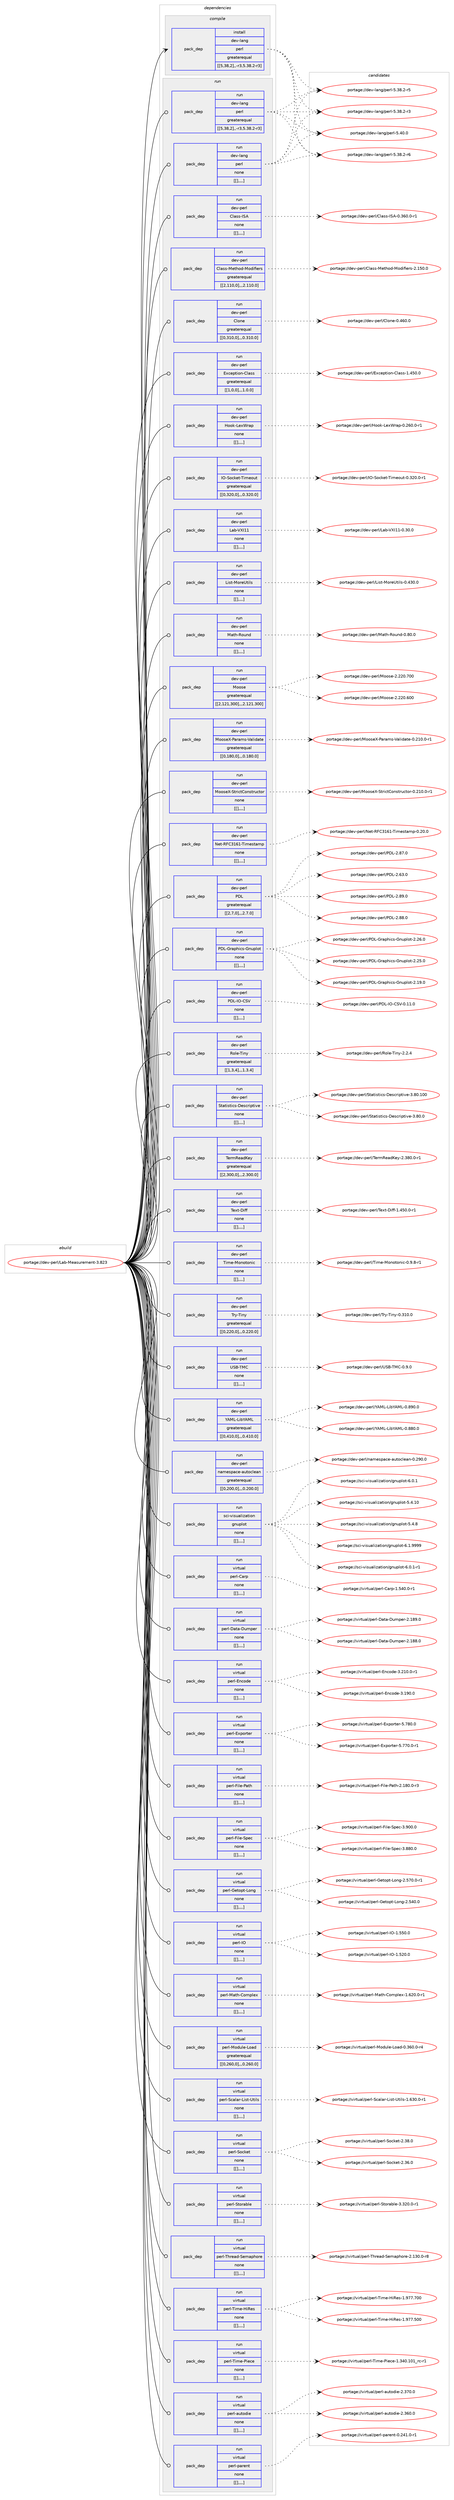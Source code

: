 digraph prolog {

# *************
# Graph options
# *************

newrank=true;
concentrate=true;
compound=true;
graph [rankdir=LR,fontname=Helvetica,fontsize=10,ranksep=1.5];#, ranksep=2.5, nodesep=0.2];
edge  [arrowhead=vee];
node  [fontname=Helvetica,fontsize=10];

# **********
# The ebuild
# **********

subgraph cluster_leftcol {
color=gray;
label=<<i>ebuild</i>>;
id [label="portage://dev-perl/Lab-Measurement-3.823", color=red, width=4, href="../dev-perl/Lab-Measurement-3.823.svg"];
}

# ****************
# The dependencies
# ****************

subgraph cluster_midcol {
color=gray;
label=<<i>dependencies</i>>;
subgraph cluster_compile {
fillcolor="#eeeeee";
style=filled;
label=<<i>compile</i>>;
subgraph pack101317 {
dependency132931 [label=<<TABLE BORDER="0" CELLBORDER="1" CELLSPACING="0" CELLPADDING="4" WIDTH="220"><TR><TD ROWSPAN="6" CELLPADDING="30">pack_dep</TD></TR><TR><TD WIDTH="110">install</TD></TR><TR><TD>dev-lang</TD></TR><TR><TD>perl</TD></TR><TR><TD>greaterequal</TD></TR><TR><TD>[[5,38,2],,-r3,5.38.2-r3]</TD></TR></TABLE>>, shape=none, color=blue];
}
id:e -> dependency132931:w [weight=20,style="solid",arrowhead="vee"];
}
subgraph cluster_compileandrun {
fillcolor="#eeeeee";
style=filled;
label=<<i>compile and run</i>>;
}
subgraph cluster_run {
fillcolor="#eeeeee";
style=filled;
label=<<i>run</i>>;
subgraph pack101318 {
dependency132932 [label=<<TABLE BORDER="0" CELLBORDER="1" CELLSPACING="0" CELLPADDING="4" WIDTH="220"><TR><TD ROWSPAN="6" CELLPADDING="30">pack_dep</TD></TR><TR><TD WIDTH="110">run</TD></TR><TR><TD>dev-lang</TD></TR><TR><TD>perl</TD></TR><TR><TD>greaterequal</TD></TR><TR><TD>[[5,38,2],,-r3,5.38.2-r3]</TD></TR></TABLE>>, shape=none, color=blue];
}
id:e -> dependency132932:w [weight=20,style="solid",arrowhead="odot"];
subgraph pack101319 {
dependency132933 [label=<<TABLE BORDER="0" CELLBORDER="1" CELLSPACING="0" CELLPADDING="4" WIDTH="220"><TR><TD ROWSPAN="6" CELLPADDING="30">pack_dep</TD></TR><TR><TD WIDTH="110">run</TD></TR><TR><TD>dev-lang</TD></TR><TR><TD>perl</TD></TR><TR><TD>none</TD></TR><TR><TD>[[],,,,]</TD></TR></TABLE>>, shape=none, color=blue];
}
id:e -> dependency132933:w [weight=20,style="solid",arrowhead="odot"];
subgraph pack101320 {
dependency132934 [label=<<TABLE BORDER="0" CELLBORDER="1" CELLSPACING="0" CELLPADDING="4" WIDTH="220"><TR><TD ROWSPAN="6" CELLPADDING="30">pack_dep</TD></TR><TR><TD WIDTH="110">run</TD></TR><TR><TD>dev-perl</TD></TR><TR><TD>Class-ISA</TD></TR><TR><TD>none</TD></TR><TR><TD>[[],,,,]</TD></TR></TABLE>>, shape=none, color=blue];
}
id:e -> dependency132934:w [weight=20,style="solid",arrowhead="odot"];
subgraph pack101321 {
dependency132935 [label=<<TABLE BORDER="0" CELLBORDER="1" CELLSPACING="0" CELLPADDING="4" WIDTH="220"><TR><TD ROWSPAN="6" CELLPADDING="30">pack_dep</TD></TR><TR><TD WIDTH="110">run</TD></TR><TR><TD>dev-perl</TD></TR><TR><TD>Class-Method-Modifiers</TD></TR><TR><TD>greaterequal</TD></TR><TR><TD>[[2,110,0],,,2.110.0]</TD></TR></TABLE>>, shape=none, color=blue];
}
id:e -> dependency132935:w [weight=20,style="solid",arrowhead="odot"];
subgraph pack101322 {
dependency132936 [label=<<TABLE BORDER="0" CELLBORDER="1" CELLSPACING="0" CELLPADDING="4" WIDTH="220"><TR><TD ROWSPAN="6" CELLPADDING="30">pack_dep</TD></TR><TR><TD WIDTH="110">run</TD></TR><TR><TD>dev-perl</TD></TR><TR><TD>Clone</TD></TR><TR><TD>greaterequal</TD></TR><TR><TD>[[0,310,0],,,0.310.0]</TD></TR></TABLE>>, shape=none, color=blue];
}
id:e -> dependency132936:w [weight=20,style="solid",arrowhead="odot"];
subgraph pack101323 {
dependency132937 [label=<<TABLE BORDER="0" CELLBORDER="1" CELLSPACING="0" CELLPADDING="4" WIDTH="220"><TR><TD ROWSPAN="6" CELLPADDING="30">pack_dep</TD></TR><TR><TD WIDTH="110">run</TD></TR><TR><TD>dev-perl</TD></TR><TR><TD>Exception-Class</TD></TR><TR><TD>greaterequal</TD></TR><TR><TD>[[1,0,0],,,1.0.0]</TD></TR></TABLE>>, shape=none, color=blue];
}
id:e -> dependency132937:w [weight=20,style="solid",arrowhead="odot"];
subgraph pack101324 {
dependency132938 [label=<<TABLE BORDER="0" CELLBORDER="1" CELLSPACING="0" CELLPADDING="4" WIDTH="220"><TR><TD ROWSPAN="6" CELLPADDING="30">pack_dep</TD></TR><TR><TD WIDTH="110">run</TD></TR><TR><TD>dev-perl</TD></TR><TR><TD>Hook-LexWrap</TD></TR><TR><TD>none</TD></TR><TR><TD>[[],,,,]</TD></TR></TABLE>>, shape=none, color=blue];
}
id:e -> dependency132938:w [weight=20,style="solid",arrowhead="odot"];
subgraph pack101325 {
dependency132939 [label=<<TABLE BORDER="0" CELLBORDER="1" CELLSPACING="0" CELLPADDING="4" WIDTH="220"><TR><TD ROWSPAN="6" CELLPADDING="30">pack_dep</TD></TR><TR><TD WIDTH="110">run</TD></TR><TR><TD>dev-perl</TD></TR><TR><TD>IO-Socket-Timeout</TD></TR><TR><TD>greaterequal</TD></TR><TR><TD>[[0,320,0],,,0.320.0]</TD></TR></TABLE>>, shape=none, color=blue];
}
id:e -> dependency132939:w [weight=20,style="solid",arrowhead="odot"];
subgraph pack101326 {
dependency132940 [label=<<TABLE BORDER="0" CELLBORDER="1" CELLSPACING="0" CELLPADDING="4" WIDTH="220"><TR><TD ROWSPAN="6" CELLPADDING="30">pack_dep</TD></TR><TR><TD WIDTH="110">run</TD></TR><TR><TD>dev-perl</TD></TR><TR><TD>Lab-VXI11</TD></TR><TR><TD>none</TD></TR><TR><TD>[[],,,,]</TD></TR></TABLE>>, shape=none, color=blue];
}
id:e -> dependency132940:w [weight=20,style="solid",arrowhead="odot"];
subgraph pack101327 {
dependency132941 [label=<<TABLE BORDER="0" CELLBORDER="1" CELLSPACING="0" CELLPADDING="4" WIDTH="220"><TR><TD ROWSPAN="6" CELLPADDING="30">pack_dep</TD></TR><TR><TD WIDTH="110">run</TD></TR><TR><TD>dev-perl</TD></TR><TR><TD>List-MoreUtils</TD></TR><TR><TD>none</TD></TR><TR><TD>[[],,,,]</TD></TR></TABLE>>, shape=none, color=blue];
}
id:e -> dependency132941:w [weight=20,style="solid",arrowhead="odot"];
subgraph pack101328 {
dependency132942 [label=<<TABLE BORDER="0" CELLBORDER="1" CELLSPACING="0" CELLPADDING="4" WIDTH="220"><TR><TD ROWSPAN="6" CELLPADDING="30">pack_dep</TD></TR><TR><TD WIDTH="110">run</TD></TR><TR><TD>dev-perl</TD></TR><TR><TD>Math-Round</TD></TR><TR><TD>none</TD></TR><TR><TD>[[],,,,]</TD></TR></TABLE>>, shape=none, color=blue];
}
id:e -> dependency132942:w [weight=20,style="solid",arrowhead="odot"];
subgraph pack101329 {
dependency132943 [label=<<TABLE BORDER="0" CELLBORDER="1" CELLSPACING="0" CELLPADDING="4" WIDTH="220"><TR><TD ROWSPAN="6" CELLPADDING="30">pack_dep</TD></TR><TR><TD WIDTH="110">run</TD></TR><TR><TD>dev-perl</TD></TR><TR><TD>Moose</TD></TR><TR><TD>greaterequal</TD></TR><TR><TD>[[2,121,300],,,2.121.300]</TD></TR></TABLE>>, shape=none, color=blue];
}
id:e -> dependency132943:w [weight=20,style="solid",arrowhead="odot"];
subgraph pack101330 {
dependency132944 [label=<<TABLE BORDER="0" CELLBORDER="1" CELLSPACING="0" CELLPADDING="4" WIDTH="220"><TR><TD ROWSPAN="6" CELLPADDING="30">pack_dep</TD></TR><TR><TD WIDTH="110">run</TD></TR><TR><TD>dev-perl</TD></TR><TR><TD>MooseX-Params-Validate</TD></TR><TR><TD>greaterequal</TD></TR><TR><TD>[[0,180,0],,,0.180.0]</TD></TR></TABLE>>, shape=none, color=blue];
}
id:e -> dependency132944:w [weight=20,style="solid",arrowhead="odot"];
subgraph pack101331 {
dependency132945 [label=<<TABLE BORDER="0" CELLBORDER="1" CELLSPACING="0" CELLPADDING="4" WIDTH="220"><TR><TD ROWSPAN="6" CELLPADDING="30">pack_dep</TD></TR><TR><TD WIDTH="110">run</TD></TR><TR><TD>dev-perl</TD></TR><TR><TD>MooseX-StrictConstructor</TD></TR><TR><TD>none</TD></TR><TR><TD>[[],,,,]</TD></TR></TABLE>>, shape=none, color=blue];
}
id:e -> dependency132945:w [weight=20,style="solid",arrowhead="odot"];
subgraph pack101332 {
dependency132946 [label=<<TABLE BORDER="0" CELLBORDER="1" CELLSPACING="0" CELLPADDING="4" WIDTH="220"><TR><TD ROWSPAN="6" CELLPADDING="30">pack_dep</TD></TR><TR><TD WIDTH="110">run</TD></TR><TR><TD>dev-perl</TD></TR><TR><TD>Net-RFC3161-Timestamp</TD></TR><TR><TD>none</TD></TR><TR><TD>[[],,,,]</TD></TR></TABLE>>, shape=none, color=blue];
}
id:e -> dependency132946:w [weight=20,style="solid",arrowhead="odot"];
subgraph pack101333 {
dependency132947 [label=<<TABLE BORDER="0" CELLBORDER="1" CELLSPACING="0" CELLPADDING="4" WIDTH="220"><TR><TD ROWSPAN="6" CELLPADDING="30">pack_dep</TD></TR><TR><TD WIDTH="110">run</TD></TR><TR><TD>dev-perl</TD></TR><TR><TD>PDL</TD></TR><TR><TD>greaterequal</TD></TR><TR><TD>[[2,7,0],,,2.7.0]</TD></TR></TABLE>>, shape=none, color=blue];
}
id:e -> dependency132947:w [weight=20,style="solid",arrowhead="odot"];
subgraph pack101334 {
dependency132948 [label=<<TABLE BORDER="0" CELLBORDER="1" CELLSPACING="0" CELLPADDING="4" WIDTH="220"><TR><TD ROWSPAN="6" CELLPADDING="30">pack_dep</TD></TR><TR><TD WIDTH="110">run</TD></TR><TR><TD>dev-perl</TD></TR><TR><TD>PDL-Graphics-Gnuplot</TD></TR><TR><TD>none</TD></TR><TR><TD>[[],,,,]</TD></TR></TABLE>>, shape=none, color=blue];
}
id:e -> dependency132948:w [weight=20,style="solid",arrowhead="odot"];
subgraph pack101335 {
dependency132949 [label=<<TABLE BORDER="0" CELLBORDER="1" CELLSPACING="0" CELLPADDING="4" WIDTH="220"><TR><TD ROWSPAN="6" CELLPADDING="30">pack_dep</TD></TR><TR><TD WIDTH="110">run</TD></TR><TR><TD>dev-perl</TD></TR><TR><TD>PDL-IO-CSV</TD></TR><TR><TD>none</TD></TR><TR><TD>[[],,,,]</TD></TR></TABLE>>, shape=none, color=blue];
}
id:e -> dependency132949:w [weight=20,style="solid",arrowhead="odot"];
subgraph pack101336 {
dependency132950 [label=<<TABLE BORDER="0" CELLBORDER="1" CELLSPACING="0" CELLPADDING="4" WIDTH="220"><TR><TD ROWSPAN="6" CELLPADDING="30">pack_dep</TD></TR><TR><TD WIDTH="110">run</TD></TR><TR><TD>dev-perl</TD></TR><TR><TD>Role-Tiny</TD></TR><TR><TD>greaterequal</TD></TR><TR><TD>[[1,3,4],,,1.3.4]</TD></TR></TABLE>>, shape=none, color=blue];
}
id:e -> dependency132950:w [weight=20,style="solid",arrowhead="odot"];
subgraph pack101337 {
dependency132951 [label=<<TABLE BORDER="0" CELLBORDER="1" CELLSPACING="0" CELLPADDING="4" WIDTH="220"><TR><TD ROWSPAN="6" CELLPADDING="30">pack_dep</TD></TR><TR><TD WIDTH="110">run</TD></TR><TR><TD>dev-perl</TD></TR><TR><TD>Statistics-Descriptive</TD></TR><TR><TD>none</TD></TR><TR><TD>[[],,,,]</TD></TR></TABLE>>, shape=none, color=blue];
}
id:e -> dependency132951:w [weight=20,style="solid",arrowhead="odot"];
subgraph pack101338 {
dependency132952 [label=<<TABLE BORDER="0" CELLBORDER="1" CELLSPACING="0" CELLPADDING="4" WIDTH="220"><TR><TD ROWSPAN="6" CELLPADDING="30">pack_dep</TD></TR><TR><TD WIDTH="110">run</TD></TR><TR><TD>dev-perl</TD></TR><TR><TD>TermReadKey</TD></TR><TR><TD>greaterequal</TD></TR><TR><TD>[[2,300,0],,,2.300.0]</TD></TR></TABLE>>, shape=none, color=blue];
}
id:e -> dependency132952:w [weight=20,style="solid",arrowhead="odot"];
subgraph pack101339 {
dependency132953 [label=<<TABLE BORDER="0" CELLBORDER="1" CELLSPACING="0" CELLPADDING="4" WIDTH="220"><TR><TD ROWSPAN="6" CELLPADDING="30">pack_dep</TD></TR><TR><TD WIDTH="110">run</TD></TR><TR><TD>dev-perl</TD></TR><TR><TD>Text-Diff</TD></TR><TR><TD>none</TD></TR><TR><TD>[[],,,,]</TD></TR></TABLE>>, shape=none, color=blue];
}
id:e -> dependency132953:w [weight=20,style="solid",arrowhead="odot"];
subgraph pack101340 {
dependency132954 [label=<<TABLE BORDER="0" CELLBORDER="1" CELLSPACING="0" CELLPADDING="4" WIDTH="220"><TR><TD ROWSPAN="6" CELLPADDING="30">pack_dep</TD></TR><TR><TD WIDTH="110">run</TD></TR><TR><TD>dev-perl</TD></TR><TR><TD>Time-Monotonic</TD></TR><TR><TD>none</TD></TR><TR><TD>[[],,,,]</TD></TR></TABLE>>, shape=none, color=blue];
}
id:e -> dependency132954:w [weight=20,style="solid",arrowhead="odot"];
subgraph pack101341 {
dependency132955 [label=<<TABLE BORDER="0" CELLBORDER="1" CELLSPACING="0" CELLPADDING="4" WIDTH="220"><TR><TD ROWSPAN="6" CELLPADDING="30">pack_dep</TD></TR><TR><TD WIDTH="110">run</TD></TR><TR><TD>dev-perl</TD></TR><TR><TD>Try-Tiny</TD></TR><TR><TD>greaterequal</TD></TR><TR><TD>[[0,220,0],,,0.220.0]</TD></TR></TABLE>>, shape=none, color=blue];
}
id:e -> dependency132955:w [weight=20,style="solid",arrowhead="odot"];
subgraph pack101342 {
dependency132956 [label=<<TABLE BORDER="0" CELLBORDER="1" CELLSPACING="0" CELLPADDING="4" WIDTH="220"><TR><TD ROWSPAN="6" CELLPADDING="30">pack_dep</TD></TR><TR><TD WIDTH="110">run</TD></TR><TR><TD>dev-perl</TD></TR><TR><TD>USB-TMC</TD></TR><TR><TD>none</TD></TR><TR><TD>[[],,,,]</TD></TR></TABLE>>, shape=none, color=blue];
}
id:e -> dependency132956:w [weight=20,style="solid",arrowhead="odot"];
subgraph pack101343 {
dependency132957 [label=<<TABLE BORDER="0" CELLBORDER="1" CELLSPACING="0" CELLPADDING="4" WIDTH="220"><TR><TD ROWSPAN="6" CELLPADDING="30">pack_dep</TD></TR><TR><TD WIDTH="110">run</TD></TR><TR><TD>dev-perl</TD></TR><TR><TD>YAML-LibYAML</TD></TR><TR><TD>greaterequal</TD></TR><TR><TD>[[0,410,0],,,0.410.0]</TD></TR></TABLE>>, shape=none, color=blue];
}
id:e -> dependency132957:w [weight=20,style="solid",arrowhead="odot"];
subgraph pack101344 {
dependency132958 [label=<<TABLE BORDER="0" CELLBORDER="1" CELLSPACING="0" CELLPADDING="4" WIDTH="220"><TR><TD ROWSPAN="6" CELLPADDING="30">pack_dep</TD></TR><TR><TD WIDTH="110">run</TD></TR><TR><TD>dev-perl</TD></TR><TR><TD>namespace-autoclean</TD></TR><TR><TD>greaterequal</TD></TR><TR><TD>[[0,200,0],,,0.200.0]</TD></TR></TABLE>>, shape=none, color=blue];
}
id:e -> dependency132958:w [weight=20,style="solid",arrowhead="odot"];
subgraph pack101345 {
dependency132959 [label=<<TABLE BORDER="0" CELLBORDER="1" CELLSPACING="0" CELLPADDING="4" WIDTH="220"><TR><TD ROWSPAN="6" CELLPADDING="30">pack_dep</TD></TR><TR><TD WIDTH="110">run</TD></TR><TR><TD>sci-visualization</TD></TR><TR><TD>gnuplot</TD></TR><TR><TD>none</TD></TR><TR><TD>[[],,,,]</TD></TR></TABLE>>, shape=none, color=blue];
}
id:e -> dependency132959:w [weight=20,style="solid",arrowhead="odot"];
subgraph pack101346 {
dependency132960 [label=<<TABLE BORDER="0" CELLBORDER="1" CELLSPACING="0" CELLPADDING="4" WIDTH="220"><TR><TD ROWSPAN="6" CELLPADDING="30">pack_dep</TD></TR><TR><TD WIDTH="110">run</TD></TR><TR><TD>virtual</TD></TR><TR><TD>perl-Carp</TD></TR><TR><TD>none</TD></TR><TR><TD>[[],,,,]</TD></TR></TABLE>>, shape=none, color=blue];
}
id:e -> dependency132960:w [weight=20,style="solid",arrowhead="odot"];
subgraph pack101347 {
dependency132961 [label=<<TABLE BORDER="0" CELLBORDER="1" CELLSPACING="0" CELLPADDING="4" WIDTH="220"><TR><TD ROWSPAN="6" CELLPADDING="30">pack_dep</TD></TR><TR><TD WIDTH="110">run</TD></TR><TR><TD>virtual</TD></TR><TR><TD>perl-Data-Dumper</TD></TR><TR><TD>none</TD></TR><TR><TD>[[],,,,]</TD></TR></TABLE>>, shape=none, color=blue];
}
id:e -> dependency132961:w [weight=20,style="solid",arrowhead="odot"];
subgraph pack101348 {
dependency132962 [label=<<TABLE BORDER="0" CELLBORDER="1" CELLSPACING="0" CELLPADDING="4" WIDTH="220"><TR><TD ROWSPAN="6" CELLPADDING="30">pack_dep</TD></TR><TR><TD WIDTH="110">run</TD></TR><TR><TD>virtual</TD></TR><TR><TD>perl-Encode</TD></TR><TR><TD>none</TD></TR><TR><TD>[[],,,,]</TD></TR></TABLE>>, shape=none, color=blue];
}
id:e -> dependency132962:w [weight=20,style="solid",arrowhead="odot"];
subgraph pack101349 {
dependency132963 [label=<<TABLE BORDER="0" CELLBORDER="1" CELLSPACING="0" CELLPADDING="4" WIDTH="220"><TR><TD ROWSPAN="6" CELLPADDING="30">pack_dep</TD></TR><TR><TD WIDTH="110">run</TD></TR><TR><TD>virtual</TD></TR><TR><TD>perl-Exporter</TD></TR><TR><TD>none</TD></TR><TR><TD>[[],,,,]</TD></TR></TABLE>>, shape=none, color=blue];
}
id:e -> dependency132963:w [weight=20,style="solid",arrowhead="odot"];
subgraph pack101350 {
dependency132964 [label=<<TABLE BORDER="0" CELLBORDER="1" CELLSPACING="0" CELLPADDING="4" WIDTH="220"><TR><TD ROWSPAN="6" CELLPADDING="30">pack_dep</TD></TR><TR><TD WIDTH="110">run</TD></TR><TR><TD>virtual</TD></TR><TR><TD>perl-File-Path</TD></TR><TR><TD>none</TD></TR><TR><TD>[[],,,,]</TD></TR></TABLE>>, shape=none, color=blue];
}
id:e -> dependency132964:w [weight=20,style="solid",arrowhead="odot"];
subgraph pack101351 {
dependency132965 [label=<<TABLE BORDER="0" CELLBORDER="1" CELLSPACING="0" CELLPADDING="4" WIDTH="220"><TR><TD ROWSPAN="6" CELLPADDING="30">pack_dep</TD></TR><TR><TD WIDTH="110">run</TD></TR><TR><TD>virtual</TD></TR><TR><TD>perl-File-Spec</TD></TR><TR><TD>none</TD></TR><TR><TD>[[],,,,]</TD></TR></TABLE>>, shape=none, color=blue];
}
id:e -> dependency132965:w [weight=20,style="solid",arrowhead="odot"];
subgraph pack101352 {
dependency132966 [label=<<TABLE BORDER="0" CELLBORDER="1" CELLSPACING="0" CELLPADDING="4" WIDTH="220"><TR><TD ROWSPAN="6" CELLPADDING="30">pack_dep</TD></TR><TR><TD WIDTH="110">run</TD></TR><TR><TD>virtual</TD></TR><TR><TD>perl-Getopt-Long</TD></TR><TR><TD>none</TD></TR><TR><TD>[[],,,,]</TD></TR></TABLE>>, shape=none, color=blue];
}
id:e -> dependency132966:w [weight=20,style="solid",arrowhead="odot"];
subgraph pack101353 {
dependency132967 [label=<<TABLE BORDER="0" CELLBORDER="1" CELLSPACING="0" CELLPADDING="4" WIDTH="220"><TR><TD ROWSPAN="6" CELLPADDING="30">pack_dep</TD></TR><TR><TD WIDTH="110">run</TD></TR><TR><TD>virtual</TD></TR><TR><TD>perl-IO</TD></TR><TR><TD>none</TD></TR><TR><TD>[[],,,,]</TD></TR></TABLE>>, shape=none, color=blue];
}
id:e -> dependency132967:w [weight=20,style="solid",arrowhead="odot"];
subgraph pack101354 {
dependency132968 [label=<<TABLE BORDER="0" CELLBORDER="1" CELLSPACING="0" CELLPADDING="4" WIDTH="220"><TR><TD ROWSPAN="6" CELLPADDING="30">pack_dep</TD></TR><TR><TD WIDTH="110">run</TD></TR><TR><TD>virtual</TD></TR><TR><TD>perl-Math-Complex</TD></TR><TR><TD>none</TD></TR><TR><TD>[[],,,,]</TD></TR></TABLE>>, shape=none, color=blue];
}
id:e -> dependency132968:w [weight=20,style="solid",arrowhead="odot"];
subgraph pack101355 {
dependency132969 [label=<<TABLE BORDER="0" CELLBORDER="1" CELLSPACING="0" CELLPADDING="4" WIDTH="220"><TR><TD ROWSPAN="6" CELLPADDING="30">pack_dep</TD></TR><TR><TD WIDTH="110">run</TD></TR><TR><TD>virtual</TD></TR><TR><TD>perl-Module-Load</TD></TR><TR><TD>greaterequal</TD></TR><TR><TD>[[0,260,0],,,0.260.0]</TD></TR></TABLE>>, shape=none, color=blue];
}
id:e -> dependency132969:w [weight=20,style="solid",arrowhead="odot"];
subgraph pack101356 {
dependency132970 [label=<<TABLE BORDER="0" CELLBORDER="1" CELLSPACING="0" CELLPADDING="4" WIDTH="220"><TR><TD ROWSPAN="6" CELLPADDING="30">pack_dep</TD></TR><TR><TD WIDTH="110">run</TD></TR><TR><TD>virtual</TD></TR><TR><TD>perl-Scalar-List-Utils</TD></TR><TR><TD>none</TD></TR><TR><TD>[[],,,,]</TD></TR></TABLE>>, shape=none, color=blue];
}
id:e -> dependency132970:w [weight=20,style="solid",arrowhead="odot"];
subgraph pack101357 {
dependency132971 [label=<<TABLE BORDER="0" CELLBORDER="1" CELLSPACING="0" CELLPADDING="4" WIDTH="220"><TR><TD ROWSPAN="6" CELLPADDING="30">pack_dep</TD></TR><TR><TD WIDTH="110">run</TD></TR><TR><TD>virtual</TD></TR><TR><TD>perl-Socket</TD></TR><TR><TD>none</TD></TR><TR><TD>[[],,,,]</TD></TR></TABLE>>, shape=none, color=blue];
}
id:e -> dependency132971:w [weight=20,style="solid",arrowhead="odot"];
subgraph pack101358 {
dependency132972 [label=<<TABLE BORDER="0" CELLBORDER="1" CELLSPACING="0" CELLPADDING="4" WIDTH="220"><TR><TD ROWSPAN="6" CELLPADDING="30">pack_dep</TD></TR><TR><TD WIDTH="110">run</TD></TR><TR><TD>virtual</TD></TR><TR><TD>perl-Storable</TD></TR><TR><TD>none</TD></TR><TR><TD>[[],,,,]</TD></TR></TABLE>>, shape=none, color=blue];
}
id:e -> dependency132972:w [weight=20,style="solid",arrowhead="odot"];
subgraph pack101359 {
dependency132973 [label=<<TABLE BORDER="0" CELLBORDER="1" CELLSPACING="0" CELLPADDING="4" WIDTH="220"><TR><TD ROWSPAN="6" CELLPADDING="30">pack_dep</TD></TR><TR><TD WIDTH="110">run</TD></TR><TR><TD>virtual</TD></TR><TR><TD>perl-Thread-Semaphore</TD></TR><TR><TD>none</TD></TR><TR><TD>[[],,,,]</TD></TR></TABLE>>, shape=none, color=blue];
}
id:e -> dependency132973:w [weight=20,style="solid",arrowhead="odot"];
subgraph pack101360 {
dependency132974 [label=<<TABLE BORDER="0" CELLBORDER="1" CELLSPACING="0" CELLPADDING="4" WIDTH="220"><TR><TD ROWSPAN="6" CELLPADDING="30">pack_dep</TD></TR><TR><TD WIDTH="110">run</TD></TR><TR><TD>virtual</TD></TR><TR><TD>perl-Time-HiRes</TD></TR><TR><TD>none</TD></TR><TR><TD>[[],,,,]</TD></TR></TABLE>>, shape=none, color=blue];
}
id:e -> dependency132974:w [weight=20,style="solid",arrowhead="odot"];
subgraph pack101361 {
dependency132975 [label=<<TABLE BORDER="0" CELLBORDER="1" CELLSPACING="0" CELLPADDING="4" WIDTH="220"><TR><TD ROWSPAN="6" CELLPADDING="30">pack_dep</TD></TR><TR><TD WIDTH="110">run</TD></TR><TR><TD>virtual</TD></TR><TR><TD>perl-Time-Piece</TD></TR><TR><TD>none</TD></TR><TR><TD>[[],,,,]</TD></TR></TABLE>>, shape=none, color=blue];
}
id:e -> dependency132975:w [weight=20,style="solid",arrowhead="odot"];
subgraph pack101362 {
dependency132976 [label=<<TABLE BORDER="0" CELLBORDER="1" CELLSPACING="0" CELLPADDING="4" WIDTH="220"><TR><TD ROWSPAN="6" CELLPADDING="30">pack_dep</TD></TR><TR><TD WIDTH="110">run</TD></TR><TR><TD>virtual</TD></TR><TR><TD>perl-autodie</TD></TR><TR><TD>none</TD></TR><TR><TD>[[],,,,]</TD></TR></TABLE>>, shape=none, color=blue];
}
id:e -> dependency132976:w [weight=20,style="solid",arrowhead="odot"];
subgraph pack101363 {
dependency132977 [label=<<TABLE BORDER="0" CELLBORDER="1" CELLSPACING="0" CELLPADDING="4" WIDTH="220"><TR><TD ROWSPAN="6" CELLPADDING="30">pack_dep</TD></TR><TR><TD WIDTH="110">run</TD></TR><TR><TD>virtual</TD></TR><TR><TD>perl-parent</TD></TR><TR><TD>none</TD></TR><TR><TD>[[],,,,]</TD></TR></TABLE>>, shape=none, color=blue];
}
id:e -> dependency132977:w [weight=20,style="solid",arrowhead="odot"];
}
}

# **************
# The candidates
# **************

subgraph cluster_choices {
rank=same;
color=gray;
label=<<i>candidates</i>>;

subgraph choice101317 {
color=black;
nodesep=1;
choice10010111845108971101034711210111410845534652484648 [label="portage://dev-lang/perl-5.40.0", color=red, width=4,href="../dev-lang/perl-5.40.0.svg"];
choice100101118451089711010347112101114108455346515646504511454 [label="portage://dev-lang/perl-5.38.2-r6", color=red, width=4,href="../dev-lang/perl-5.38.2-r6.svg"];
choice100101118451089711010347112101114108455346515646504511453 [label="portage://dev-lang/perl-5.38.2-r5", color=red, width=4,href="../dev-lang/perl-5.38.2-r5.svg"];
choice100101118451089711010347112101114108455346515646504511451 [label="portage://dev-lang/perl-5.38.2-r3", color=red, width=4,href="../dev-lang/perl-5.38.2-r3.svg"];
dependency132931:e -> choice10010111845108971101034711210111410845534652484648:w [style=dotted,weight="100"];
dependency132931:e -> choice100101118451089711010347112101114108455346515646504511454:w [style=dotted,weight="100"];
dependency132931:e -> choice100101118451089711010347112101114108455346515646504511453:w [style=dotted,weight="100"];
dependency132931:e -> choice100101118451089711010347112101114108455346515646504511451:w [style=dotted,weight="100"];
}
subgraph choice101318 {
color=black;
nodesep=1;
choice10010111845108971101034711210111410845534652484648 [label="portage://dev-lang/perl-5.40.0", color=red, width=4,href="../dev-lang/perl-5.40.0.svg"];
choice100101118451089711010347112101114108455346515646504511454 [label="portage://dev-lang/perl-5.38.2-r6", color=red, width=4,href="../dev-lang/perl-5.38.2-r6.svg"];
choice100101118451089711010347112101114108455346515646504511453 [label="portage://dev-lang/perl-5.38.2-r5", color=red, width=4,href="../dev-lang/perl-5.38.2-r5.svg"];
choice100101118451089711010347112101114108455346515646504511451 [label="portage://dev-lang/perl-5.38.2-r3", color=red, width=4,href="../dev-lang/perl-5.38.2-r3.svg"];
dependency132932:e -> choice10010111845108971101034711210111410845534652484648:w [style=dotted,weight="100"];
dependency132932:e -> choice100101118451089711010347112101114108455346515646504511454:w [style=dotted,weight="100"];
dependency132932:e -> choice100101118451089711010347112101114108455346515646504511453:w [style=dotted,weight="100"];
dependency132932:e -> choice100101118451089711010347112101114108455346515646504511451:w [style=dotted,weight="100"];
}
subgraph choice101319 {
color=black;
nodesep=1;
choice10010111845108971101034711210111410845534652484648 [label="portage://dev-lang/perl-5.40.0", color=red, width=4,href="../dev-lang/perl-5.40.0.svg"];
choice100101118451089711010347112101114108455346515646504511454 [label="portage://dev-lang/perl-5.38.2-r6", color=red, width=4,href="../dev-lang/perl-5.38.2-r6.svg"];
choice100101118451089711010347112101114108455346515646504511453 [label="portage://dev-lang/perl-5.38.2-r5", color=red, width=4,href="../dev-lang/perl-5.38.2-r5.svg"];
choice100101118451089711010347112101114108455346515646504511451 [label="portage://dev-lang/perl-5.38.2-r3", color=red, width=4,href="../dev-lang/perl-5.38.2-r3.svg"];
dependency132933:e -> choice10010111845108971101034711210111410845534652484648:w [style=dotted,weight="100"];
dependency132933:e -> choice100101118451089711010347112101114108455346515646504511454:w [style=dotted,weight="100"];
dependency132933:e -> choice100101118451089711010347112101114108455346515646504511453:w [style=dotted,weight="100"];
dependency132933:e -> choice100101118451089711010347112101114108455346515646504511451:w [style=dotted,weight="100"];
}
subgraph choice101320 {
color=black;
nodesep=1;
choice100101118451121011141084767108971151154573836545484651544846484511449 [label="portage://dev-perl/Class-ISA-0.360.0-r1", color=red, width=4,href="../dev-perl/Class-ISA-0.360.0-r1.svg"];
dependency132934:e -> choice100101118451121011141084767108971151154573836545484651544846484511449:w [style=dotted,weight="100"];
}
subgraph choice101321 {
color=black;
nodesep=1;
choice10010111845112101114108476710897115115457710111610411110045771111001051021051011141154550464953484648 [label="portage://dev-perl/Class-Method-Modifiers-2.150.0", color=red, width=4,href="../dev-perl/Class-Method-Modifiers-2.150.0.svg"];
dependency132935:e -> choice10010111845112101114108476710897115115457710111610411110045771111001051021051011141154550464953484648:w [style=dotted,weight="100"];
}
subgraph choice101322 {
color=black;
nodesep=1;
choice1001011184511210111410847671081111101014548465254484648 [label="portage://dev-perl/Clone-0.460.0", color=red, width=4,href="../dev-perl/Clone-0.460.0.svg"];
dependency132936:e -> choice1001011184511210111410847671081111101014548465254484648:w [style=dotted,weight="100"];
}
subgraph choice101323 {
color=black;
nodesep=1;
choice100101118451121011141084769120991011121161051111104567108971151154549465253484648 [label="portage://dev-perl/Exception-Class-1.450.0", color=red, width=4,href="../dev-perl/Exception-Class-1.450.0.svg"];
dependency132937:e -> choice100101118451121011141084769120991011121161051111104567108971151154549465253484648:w [style=dotted,weight="100"];
}
subgraph choice101324 {
color=black;
nodesep=1;
choice1001011184511210111410847721111111074576101120871149711245484650544846484511449 [label="portage://dev-perl/Hook-LexWrap-0.260.0-r1", color=red, width=4,href="../dev-perl/Hook-LexWrap-0.260.0-r1.svg"];
dependency132938:e -> choice1001011184511210111410847721111111074576101120871149711245484650544846484511449:w [style=dotted,weight="100"];
}
subgraph choice101325 {
color=black;
nodesep=1;
choice10010111845112101114108477379458311199107101116458410510910111111711645484651504846484511449 [label="portage://dev-perl/IO-Socket-Timeout-0.320.0-r1", color=red, width=4,href="../dev-perl/IO-Socket-Timeout-0.320.0-r1.svg"];
dependency132939:e -> choice10010111845112101114108477379458311199107101116458410510910111111711645484651504846484511449:w [style=dotted,weight="100"];
}
subgraph choice101326 {
color=black;
nodesep=1;
choice100101118451121011141084776979845868873494945484651484648 [label="portage://dev-perl/Lab-VXI11-0.30.0", color=red, width=4,href="../dev-perl/Lab-VXI11-0.30.0.svg"];
dependency132940:e -> choice100101118451121011141084776979845868873494945484651484648:w [style=dotted,weight="100"];
}
subgraph choice101327 {
color=black;
nodesep=1;
choice1001011184511210111410847761051151164577111114101851161051081154548465251484648 [label="portage://dev-perl/List-MoreUtils-0.430.0", color=red, width=4,href="../dev-perl/List-MoreUtils-0.430.0.svg"];
dependency132941:e -> choice1001011184511210111410847761051151164577111114101851161051081154548465251484648:w [style=dotted,weight="100"];
}
subgraph choice101328 {
color=black;
nodesep=1;
choice10010111845112101114108477797116104458211111711010045484656484648 [label="portage://dev-perl/Math-Round-0.80.0", color=red, width=4,href="../dev-perl/Math-Round-0.80.0.svg"];
dependency132942:e -> choice10010111845112101114108477797116104458211111711010045484656484648:w [style=dotted,weight="100"];
}
subgraph choice101329 {
color=black;
nodesep=1;
choice10010111845112101114108477711111111510145504650504846554848 [label="portage://dev-perl/Moose-2.220.700", color=red, width=4,href="../dev-perl/Moose-2.220.700.svg"];
choice10010111845112101114108477711111111510145504650504846544848 [label="portage://dev-perl/Moose-2.220.600", color=red, width=4,href="../dev-perl/Moose-2.220.600.svg"];
dependency132943:e -> choice10010111845112101114108477711111111510145504650504846554848:w [style=dotted,weight="100"];
dependency132943:e -> choice10010111845112101114108477711111111510145504650504846544848:w [style=dotted,weight="100"];
}
subgraph choice101330 {
color=black;
nodesep=1;
choice10010111845112101114108477711111111510188458097114971091154586971081051009711610145484650494846484511449 [label="portage://dev-perl/MooseX-Params-Validate-0.210.0-r1", color=red, width=4,href="../dev-perl/MooseX-Params-Validate-0.210.0-r1.svg"];
dependency132944:e -> choice10010111845112101114108477711111111510188458097114971091154586971081051009711610145484650494846484511449:w [style=dotted,weight="100"];
}
subgraph choice101331 {
color=black;
nodesep=1;
choice10010111845112101114108477711111111510188458311611410599116671111101151161141179911611111445484650494846484511449 [label="portage://dev-perl/MooseX-StrictConstructor-0.210.0-r1", color=red, width=4,href="../dev-perl/MooseX-StrictConstructor-0.210.0-r1.svg"];
dependency132945:e -> choice10010111845112101114108477711111111510188458311611410599116671111101151161141179911611111445484650494846484511449:w [style=dotted,weight="100"];
}
subgraph choice101332 {
color=black;
nodesep=1;
choice100101118451121011141084778101116458270675149544945841051091011151169710911245484650484648 [label="portage://dev-perl/Net-RFC3161-Timestamp-0.20.0", color=red, width=4,href="../dev-perl/Net-RFC3161-Timestamp-0.20.0.svg"];
dependency132946:e -> choice100101118451121011141084778101116458270675149544945841051091011151169710911245484650484648:w [style=dotted,weight="100"];
}
subgraph choice101333 {
color=black;
nodesep=1;
choice100101118451121011141084780687645504656574648 [label="portage://dev-perl/PDL-2.89.0", color=red, width=4,href="../dev-perl/PDL-2.89.0.svg"];
choice100101118451121011141084780687645504656564648 [label="portage://dev-perl/PDL-2.88.0", color=red, width=4,href="../dev-perl/PDL-2.88.0.svg"];
choice100101118451121011141084780687645504656554648 [label="portage://dev-perl/PDL-2.87.0", color=red, width=4,href="../dev-perl/PDL-2.87.0.svg"];
choice100101118451121011141084780687645504654514648 [label="portage://dev-perl/PDL-2.63.0", color=red, width=4,href="../dev-perl/PDL-2.63.0.svg"];
dependency132947:e -> choice100101118451121011141084780687645504656574648:w [style=dotted,weight="100"];
dependency132947:e -> choice100101118451121011141084780687645504656564648:w [style=dotted,weight="100"];
dependency132947:e -> choice100101118451121011141084780687645504656554648:w [style=dotted,weight="100"];
dependency132947:e -> choice100101118451121011141084780687645504654514648:w [style=dotted,weight="100"];
}
subgraph choice101334 {
color=black;
nodesep=1;
choice100101118451121011141084780687645711149711210410599115457111011711210811111645504650544648 [label="portage://dev-perl/PDL-Graphics-Gnuplot-2.26.0", color=red, width=4,href="../dev-perl/PDL-Graphics-Gnuplot-2.26.0.svg"];
choice100101118451121011141084780687645711149711210410599115457111011711210811111645504650534648 [label="portage://dev-perl/PDL-Graphics-Gnuplot-2.25.0", color=red, width=4,href="../dev-perl/PDL-Graphics-Gnuplot-2.25.0.svg"];
choice100101118451121011141084780687645711149711210410599115457111011711210811111645504649574648 [label="portage://dev-perl/PDL-Graphics-Gnuplot-2.19.0", color=red, width=4,href="../dev-perl/PDL-Graphics-Gnuplot-2.19.0.svg"];
dependency132948:e -> choice100101118451121011141084780687645711149711210410599115457111011711210811111645504650544648:w [style=dotted,weight="100"];
dependency132948:e -> choice100101118451121011141084780687645711149711210410599115457111011711210811111645504650534648:w [style=dotted,weight="100"];
dependency132948:e -> choice100101118451121011141084780687645711149711210410599115457111011711210811111645504649574648:w [style=dotted,weight="100"];
}
subgraph choice101335 {
color=black;
nodesep=1;
choice10010111845112101114108478068764573794567838645484649494648 [label="portage://dev-perl/PDL-IO-CSV-0.11.0", color=red, width=4,href="../dev-perl/PDL-IO-CSV-0.11.0.svg"];
dependency132949:e -> choice10010111845112101114108478068764573794567838645484649494648:w [style=dotted,weight="100"];
}
subgraph choice101336 {
color=black;
nodesep=1;
choice1001011184511210111410847821111081014584105110121455046504652 [label="portage://dev-perl/Role-Tiny-2.2.4", color=red, width=4,href="../dev-perl/Role-Tiny-2.2.4.svg"];
dependency132950:e -> choice1001011184511210111410847821111081014584105110121455046504652:w [style=dotted,weight="100"];
}
subgraph choice101337 {
color=black;
nodesep=1;
choice1001011184511210111410847831169711610511511610599115456810111599114105112116105118101455146564846494848 [label="portage://dev-perl/Statistics-Descriptive-3.80.100", color=red, width=4,href="../dev-perl/Statistics-Descriptive-3.80.100.svg"];
choice100101118451121011141084783116971161051151161059911545681011159911410511211610511810145514656484648 [label="portage://dev-perl/Statistics-Descriptive-3.80.0", color=red, width=4,href="../dev-perl/Statistics-Descriptive-3.80.0.svg"];
dependency132951:e -> choice1001011184511210111410847831169711610511511610599115456810111599114105112116105118101455146564846494848:w [style=dotted,weight="100"];
dependency132951:e -> choice100101118451121011141084783116971161051151161059911545681011159911410511211610511810145514656484648:w [style=dotted,weight="100"];
}
subgraph choice101338 {
color=black;
nodesep=1;
choice10010111845112101114108478410111410982101971007510112145504651564846484511449 [label="portage://dev-perl/TermReadKey-2.380.0-r1", color=red, width=4,href="../dev-perl/TermReadKey-2.380.0-r1.svg"];
dependency132952:e -> choice10010111845112101114108478410111410982101971007510112145504651564846484511449:w [style=dotted,weight="100"];
}
subgraph choice101339 {
color=black;
nodesep=1;
choice100101118451121011141084784101120116456810510210245494652534846484511449 [label="portage://dev-perl/Text-Diff-1.450.0-r1", color=red, width=4,href="../dev-perl/Text-Diff-1.450.0-r1.svg"];
dependency132953:e -> choice100101118451121011141084784101120116456810510210245494652534846484511449:w [style=dotted,weight="100"];
}
subgraph choice101340 {
color=black;
nodesep=1;
choice1001011184511210111410847841051091014577111110111116111110105994548465746564511449 [label="portage://dev-perl/Time-Monotonic-0.9.8-r1", color=red, width=4,href="../dev-perl/Time-Monotonic-0.9.8-r1.svg"];
dependency132954:e -> choice1001011184511210111410847841051091014577111110111116111110105994548465746564511449:w [style=dotted,weight="100"];
}
subgraph choice101341 {
color=black;
nodesep=1;
choice10010111845112101114108478411412145841051101214548465149484648 [label="portage://dev-perl/Try-Tiny-0.310.0", color=red, width=4,href="../dev-perl/Try-Tiny-0.310.0.svg"];
dependency132955:e -> choice10010111845112101114108478411412145841051101214548465149484648:w [style=dotted,weight="100"];
}
subgraph choice101342 {
color=black;
nodesep=1;
choice100101118451121011141084785836645847767454846574648 [label="portage://dev-perl/USB-TMC-0.9.0", color=red, width=4,href="../dev-perl/USB-TMC-0.9.0.svg"];
dependency132956:e -> choice100101118451121011141084785836645847767454846574648:w [style=dotted,weight="100"];
}
subgraph choice101343 {
color=black;
nodesep=1;
choice100101118451121011141084789657776457610598896577764548465657484648 [label="portage://dev-perl/YAML-LibYAML-0.890.0", color=red, width=4,href="../dev-perl/YAML-LibYAML-0.890.0.svg"];
choice100101118451121011141084789657776457610598896577764548465656484648 [label="portage://dev-perl/YAML-LibYAML-0.880.0", color=red, width=4,href="../dev-perl/YAML-LibYAML-0.880.0.svg"];
dependency132957:e -> choice100101118451121011141084789657776457610598896577764548465657484648:w [style=dotted,weight="100"];
dependency132957:e -> choice100101118451121011141084789657776457610598896577764548465656484648:w [style=dotted,weight="100"];
}
subgraph choice101344 {
color=black;
nodesep=1;
choice1001011184511210111410847110971091011151129799101459711711611199108101971104548465057484648 [label="portage://dev-perl/namespace-autoclean-0.290.0", color=red, width=4,href="../dev-perl/namespace-autoclean-0.290.0.svg"];
dependency132958:e -> choice1001011184511210111410847110971091011151129799101459711711611199108101971104548465057484648:w [style=dotted,weight="100"];
}
subgraph choice101345 {
color=black;
nodesep=1;
choice1159910545118105115117971081051229711610511111047103110117112108111116455446494657575757 [label="portage://sci-visualization/gnuplot-6.1.9999", color=red, width=4,href="../sci-visualization/gnuplot-6.1.9999.svg"];
choice11599105451181051151179710810512297116105111110471031101171121081111164554464846494511449 [label="portage://sci-visualization/gnuplot-6.0.1-r1", color=red, width=4,href="../sci-visualization/gnuplot-6.0.1-r1.svg"];
choice1159910545118105115117971081051229711610511111047103110117112108111116455446484649 [label="portage://sci-visualization/gnuplot-6.0.1", color=red, width=4,href="../sci-visualization/gnuplot-6.0.1.svg"];
choice115991054511810511511797108105122971161051111104710311011711210811111645534652464948 [label="portage://sci-visualization/gnuplot-5.4.10", color=red, width=4,href="../sci-visualization/gnuplot-5.4.10.svg"];
choice1159910545118105115117971081051229711610511111047103110117112108111116455346524656 [label="portage://sci-visualization/gnuplot-5.4.8", color=red, width=4,href="../sci-visualization/gnuplot-5.4.8.svg"];
dependency132959:e -> choice1159910545118105115117971081051229711610511111047103110117112108111116455446494657575757:w [style=dotted,weight="100"];
dependency132959:e -> choice11599105451181051151179710810512297116105111110471031101171121081111164554464846494511449:w [style=dotted,weight="100"];
dependency132959:e -> choice1159910545118105115117971081051229711610511111047103110117112108111116455446484649:w [style=dotted,weight="100"];
dependency132959:e -> choice115991054511810511511797108105122971161051111104710311011711210811111645534652464948:w [style=dotted,weight="100"];
dependency132959:e -> choice1159910545118105115117971081051229711610511111047103110117112108111116455346524656:w [style=dotted,weight="100"];
}
subgraph choice101346 {
color=black;
nodesep=1;
choice118105114116117971084711210111410845679711411245494653524846484511449 [label="portage://virtual/perl-Carp-1.540.0-r1", color=red, width=4,href="../virtual/perl-Carp-1.540.0-r1.svg"];
dependency132960:e -> choice118105114116117971084711210111410845679711411245494653524846484511449:w [style=dotted,weight="100"];
}
subgraph choice101347 {
color=black;
nodesep=1;
choice11810511411611797108471121011141084568971169745681171091121011144550464956574648 [label="portage://virtual/perl-Data-Dumper-2.189.0", color=red, width=4,href="../virtual/perl-Data-Dumper-2.189.0.svg"];
choice11810511411611797108471121011141084568971169745681171091121011144550464956564648 [label="portage://virtual/perl-Data-Dumper-2.188.0", color=red, width=4,href="../virtual/perl-Data-Dumper-2.188.0.svg"];
dependency132961:e -> choice11810511411611797108471121011141084568971169745681171091121011144550464956574648:w [style=dotted,weight="100"];
dependency132961:e -> choice11810511411611797108471121011141084568971169745681171091121011144550464956564648:w [style=dotted,weight="100"];
}
subgraph choice101348 {
color=black;
nodesep=1;
choice118105114116117971084711210111410845691109911110010145514650494846484511449 [label="portage://virtual/perl-Encode-3.210.0-r1", color=red, width=4,href="../virtual/perl-Encode-3.210.0-r1.svg"];
choice11810511411611797108471121011141084569110991111001014551464957484648 [label="portage://virtual/perl-Encode-3.190.0", color=red, width=4,href="../virtual/perl-Encode-3.190.0.svg"];
dependency132962:e -> choice118105114116117971084711210111410845691109911110010145514650494846484511449:w [style=dotted,weight="100"];
dependency132962:e -> choice11810511411611797108471121011141084569110991111001014551464957484648:w [style=dotted,weight="100"];
}
subgraph choice101349 {
color=black;
nodesep=1;
choice118105114116117971084711210111410845691201121111141161011144553465556484648 [label="portage://virtual/perl-Exporter-5.780.0", color=red, width=4,href="../virtual/perl-Exporter-5.780.0.svg"];
choice1181051141161179710847112101114108456912011211111411610111445534655554846484511449 [label="portage://virtual/perl-Exporter-5.770.0-r1", color=red, width=4,href="../virtual/perl-Exporter-5.770.0-r1.svg"];
dependency132963:e -> choice118105114116117971084711210111410845691201121111141161011144553465556484648:w [style=dotted,weight="100"];
dependency132963:e -> choice1181051141161179710847112101114108456912011211111411610111445534655554846484511449:w [style=dotted,weight="100"];
}
subgraph choice101350 {
color=black;
nodesep=1;
choice1181051141161179710847112101114108457010510810145809711610445504649564846484511451 [label="portage://virtual/perl-File-Path-2.180.0-r3", color=red, width=4,href="../virtual/perl-File-Path-2.180.0-r3.svg"];
dependency132964:e -> choice1181051141161179710847112101114108457010510810145809711610445504649564846484511451:w [style=dotted,weight="100"];
}
subgraph choice101351 {
color=black;
nodesep=1;
choice118105114116117971084711210111410845701051081014583112101994551465748484648 [label="portage://virtual/perl-File-Spec-3.900.0", color=red, width=4,href="../virtual/perl-File-Spec-3.900.0.svg"];
choice118105114116117971084711210111410845701051081014583112101994551465656484648 [label="portage://virtual/perl-File-Spec-3.880.0", color=red, width=4,href="../virtual/perl-File-Spec-3.880.0.svg"];
dependency132965:e -> choice118105114116117971084711210111410845701051081014583112101994551465748484648:w [style=dotted,weight="100"];
dependency132965:e -> choice118105114116117971084711210111410845701051081014583112101994551465656484648:w [style=dotted,weight="100"];
}
subgraph choice101352 {
color=black;
nodesep=1;
choice11810511411611797108471121011141084571101116111112116457611111010345504653554846484511449 [label="portage://virtual/perl-Getopt-Long-2.570.0-r1", color=red, width=4,href="../virtual/perl-Getopt-Long-2.570.0-r1.svg"];
choice1181051141161179710847112101114108457110111611111211645761111101034550465352484648 [label="portage://virtual/perl-Getopt-Long-2.540.0", color=red, width=4,href="../virtual/perl-Getopt-Long-2.540.0.svg"];
dependency132966:e -> choice11810511411611797108471121011141084571101116111112116457611111010345504653554846484511449:w [style=dotted,weight="100"];
dependency132966:e -> choice1181051141161179710847112101114108457110111611111211645761111101034550465352484648:w [style=dotted,weight="100"];
}
subgraph choice101353 {
color=black;
nodesep=1;
choice11810511411611797108471121011141084573794549465353484648 [label="portage://virtual/perl-IO-1.550.0", color=red, width=4,href="../virtual/perl-IO-1.550.0.svg"];
choice11810511411611797108471121011141084573794549465350484648 [label="portage://virtual/perl-IO-1.520.0", color=red, width=4,href="../virtual/perl-IO-1.520.0.svg"];
dependency132967:e -> choice11810511411611797108471121011141084573794549465353484648:w [style=dotted,weight="100"];
dependency132967:e -> choice11810511411611797108471121011141084573794549465350484648:w [style=dotted,weight="100"];
}
subgraph choice101354 {
color=black;
nodesep=1;
choice1181051141161179710847112101114108457797116104456711110911210810112045494654504846484511449 [label="portage://virtual/perl-Math-Complex-1.620.0-r1", color=red, width=4,href="../virtual/perl-Math-Complex-1.620.0-r1.svg"];
dependency132968:e -> choice1181051141161179710847112101114108457797116104456711110911210810112045494654504846484511449:w [style=dotted,weight="100"];
}
subgraph choice101355 {
color=black;
nodesep=1;
choice1181051141161179710847112101114108457711110011710810145761119710045484651544846484511452 [label="portage://virtual/perl-Module-Load-0.360.0-r4", color=red, width=4,href="../virtual/perl-Module-Load-0.360.0-r4.svg"];
dependency132969:e -> choice1181051141161179710847112101114108457711110011710810145761119710045484651544846484511452:w [style=dotted,weight="100"];
}
subgraph choice101356 {
color=black;
nodesep=1;
choice118105114116117971084711210111410845839997108971144576105115116458511610510811545494654514846484511449 [label="portage://virtual/perl-Scalar-List-Utils-1.630.0-r1", color=red, width=4,href="../virtual/perl-Scalar-List-Utils-1.630.0-r1.svg"];
dependency132970:e -> choice118105114116117971084711210111410845839997108971144576105115116458511610510811545494654514846484511449:w [style=dotted,weight="100"];
}
subgraph choice101357 {
color=black;
nodesep=1;
choice118105114116117971084711210111410845831119910710111645504651564648 [label="portage://virtual/perl-Socket-2.38.0", color=red, width=4,href="../virtual/perl-Socket-2.38.0.svg"];
choice118105114116117971084711210111410845831119910710111645504651544648 [label="portage://virtual/perl-Socket-2.36.0", color=red, width=4,href="../virtual/perl-Socket-2.36.0.svg"];
dependency132971:e -> choice118105114116117971084711210111410845831119910710111645504651564648:w [style=dotted,weight="100"];
dependency132971:e -> choice118105114116117971084711210111410845831119910710111645504651544648:w [style=dotted,weight="100"];
}
subgraph choice101358 {
color=black;
nodesep=1;
choice11810511411611797108471121011141084583116111114979810810145514651504846484511449 [label="portage://virtual/perl-Storable-3.320.0-r1", color=red, width=4,href="../virtual/perl-Storable-3.320.0-r1.svg"];
dependency132972:e -> choice11810511411611797108471121011141084583116111114979810810145514651504846484511449:w [style=dotted,weight="100"];
}
subgraph choice101359 {
color=black;
nodesep=1;
choice118105114116117971084711210111410845841041141019710045831011099711210411111410145504649514846484511456 [label="portage://virtual/perl-Thread-Semaphore-2.130.0-r8", color=red, width=4,href="../virtual/perl-Thread-Semaphore-2.130.0-r8.svg"];
dependency132973:e -> choice118105114116117971084711210111410845841041141019710045831011099711210411111410145504649514846484511456:w [style=dotted,weight="100"];
}
subgraph choice101360 {
color=black;
nodesep=1;
choice1181051141161179710847112101114108458410510910145721058210111545494657555546554848 [label="portage://virtual/perl-Time-HiRes-1.977.700", color=red, width=4,href="../virtual/perl-Time-HiRes-1.977.700.svg"];
choice1181051141161179710847112101114108458410510910145721058210111545494657555546534848 [label="portage://virtual/perl-Time-HiRes-1.977.500", color=red, width=4,href="../virtual/perl-Time-HiRes-1.977.500.svg"];
dependency132974:e -> choice1181051141161179710847112101114108458410510910145721058210111545494657555546554848:w [style=dotted,weight="100"];
dependency132974:e -> choice1181051141161179710847112101114108458410510910145721058210111545494657555546534848:w [style=dotted,weight="100"];
}
subgraph choice101361 {
color=black;
nodesep=1;
choice118105114116117971084711210111410845841051091014580105101991014549465152484649484995114994511449 [label="portage://virtual/perl-Time-Piece-1.340.101_rc-r1", color=red, width=4,href="../virtual/perl-Time-Piece-1.340.101_rc-r1.svg"];
dependency132975:e -> choice118105114116117971084711210111410845841051091014580105101991014549465152484649484995114994511449:w [style=dotted,weight="100"];
}
subgraph choice101362 {
color=black;
nodesep=1;
choice118105114116117971084711210111410845971171161111001051014550465155484648 [label="portage://virtual/perl-autodie-2.370.0", color=red, width=4,href="../virtual/perl-autodie-2.370.0.svg"];
choice118105114116117971084711210111410845971171161111001051014550465154484648 [label="portage://virtual/perl-autodie-2.360.0", color=red, width=4,href="../virtual/perl-autodie-2.360.0.svg"];
dependency132976:e -> choice118105114116117971084711210111410845971171161111001051014550465155484648:w [style=dotted,weight="100"];
dependency132976:e -> choice118105114116117971084711210111410845971171161111001051014550465154484648:w [style=dotted,weight="100"];
}
subgraph choice101363 {
color=black;
nodesep=1;
choice1181051141161179710847112101114108451129711410111011645484650524946484511449 [label="portage://virtual/perl-parent-0.241.0-r1", color=red, width=4,href="../virtual/perl-parent-0.241.0-r1.svg"];
dependency132977:e -> choice1181051141161179710847112101114108451129711410111011645484650524946484511449:w [style=dotted,weight="100"];
}
}

}
